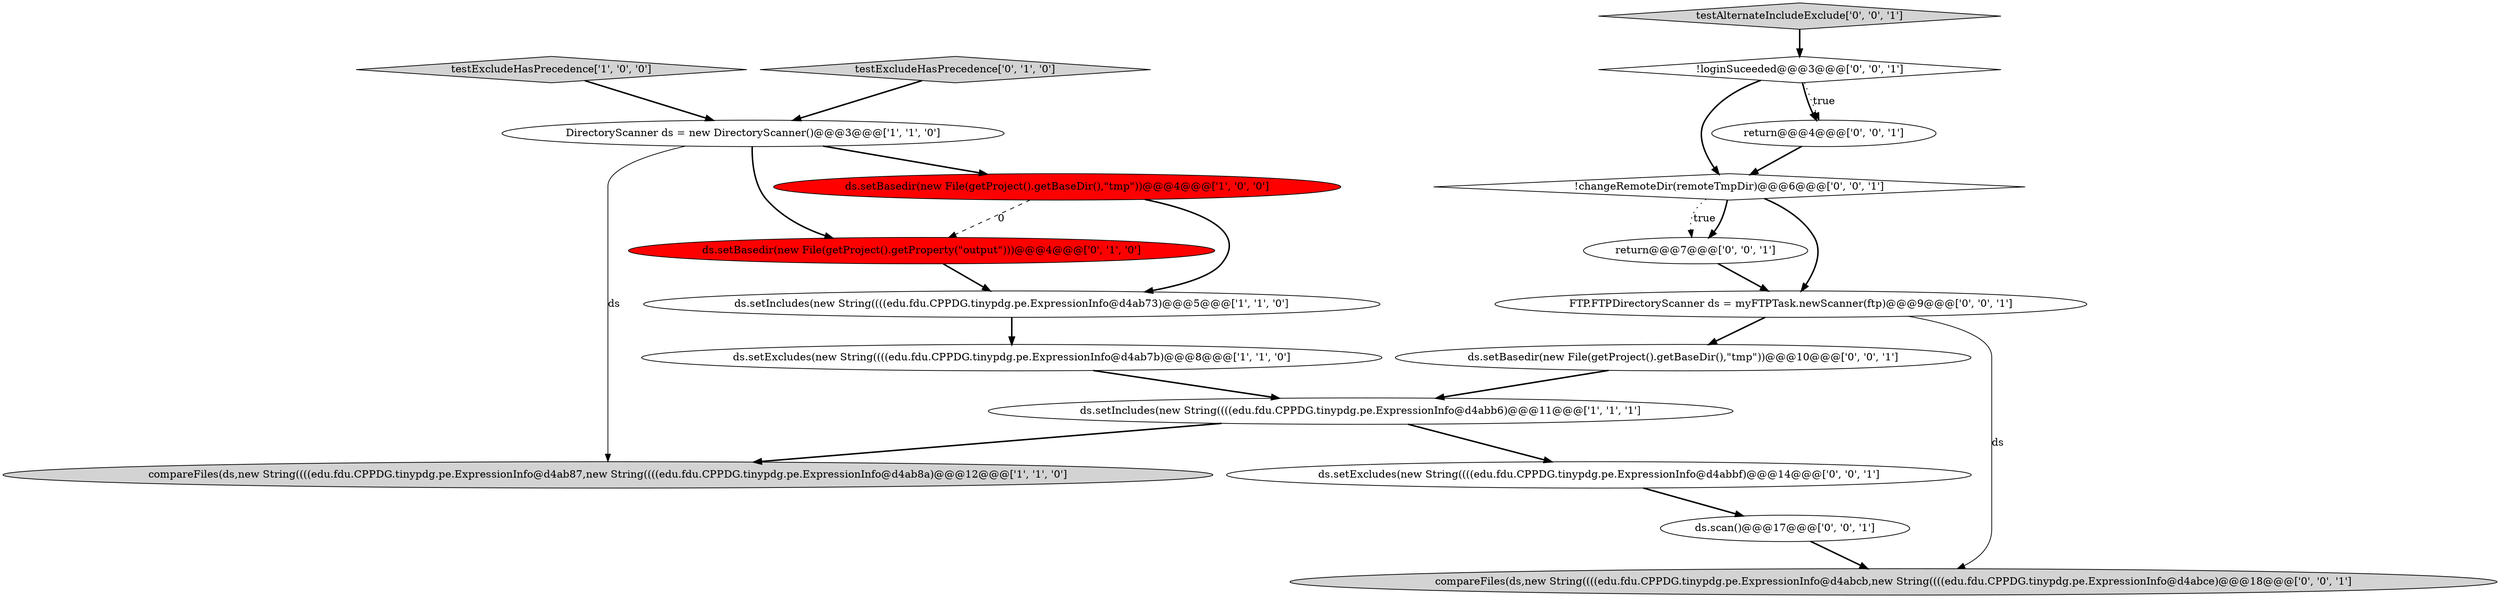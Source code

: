 digraph {
5 [style = filled, label = "ds.setExcludes(new String((((edu.fdu.CPPDG.tinypdg.pe.ExpressionInfo@d4ab7b)@@@8@@@['1', '1', '0']", fillcolor = white, shape = ellipse image = "AAA0AAABBB1BBB"];
6 [style = filled, label = "ds.setIncludes(new String((((edu.fdu.CPPDG.tinypdg.pe.ExpressionInfo@d4ab73)@@@5@@@['1', '1', '0']", fillcolor = white, shape = ellipse image = "AAA0AAABBB1BBB"];
7 [style = filled, label = "ds.setBasedir(new File(getProject().getProperty(\"output\")))@@@4@@@['0', '1', '0']", fillcolor = red, shape = ellipse image = "AAA1AAABBB2BBB"];
13 [style = filled, label = "return@@@7@@@['0', '0', '1']", fillcolor = white, shape = ellipse image = "AAA0AAABBB3BBB"];
4 [style = filled, label = "ds.setIncludes(new String((((edu.fdu.CPPDG.tinypdg.pe.ExpressionInfo@d4abb6)@@@11@@@['1', '1', '1']", fillcolor = white, shape = ellipse image = "AAA0AAABBB1BBB"];
9 [style = filled, label = "testAlternateIncludeExclude['0', '0', '1']", fillcolor = lightgray, shape = diamond image = "AAA0AAABBB3BBB"];
17 [style = filled, label = "compareFiles(ds,new String((((edu.fdu.CPPDG.tinypdg.pe.ExpressionInfo@d4abcb,new String((((edu.fdu.CPPDG.tinypdg.pe.ExpressionInfo@d4abce)@@@18@@@['0', '0', '1']", fillcolor = lightgray, shape = ellipse image = "AAA0AAABBB3BBB"];
8 [style = filled, label = "testExcludeHasPrecedence['0', '1', '0']", fillcolor = lightgray, shape = diamond image = "AAA0AAABBB2BBB"];
3 [style = filled, label = "DirectoryScanner ds = new DirectoryScanner()@@@3@@@['1', '1', '0']", fillcolor = white, shape = ellipse image = "AAA0AAABBB1BBB"];
10 [style = filled, label = "ds.scan()@@@17@@@['0', '0', '1']", fillcolor = white, shape = ellipse image = "AAA0AAABBB3BBB"];
14 [style = filled, label = "FTP.FTPDirectoryScanner ds = myFTPTask.newScanner(ftp)@@@9@@@['0', '0', '1']", fillcolor = white, shape = ellipse image = "AAA0AAABBB3BBB"];
12 [style = filled, label = "!loginSuceeded@@@3@@@['0', '0', '1']", fillcolor = white, shape = diamond image = "AAA0AAABBB3BBB"];
15 [style = filled, label = "ds.setBasedir(new File(getProject().getBaseDir(),\"tmp\"))@@@10@@@['0', '0', '1']", fillcolor = white, shape = ellipse image = "AAA0AAABBB3BBB"];
2 [style = filled, label = "testExcludeHasPrecedence['1', '0', '0']", fillcolor = lightgray, shape = diamond image = "AAA0AAABBB1BBB"];
11 [style = filled, label = "return@@@4@@@['0', '0', '1']", fillcolor = white, shape = ellipse image = "AAA0AAABBB3BBB"];
0 [style = filled, label = "compareFiles(ds,new String((((edu.fdu.CPPDG.tinypdg.pe.ExpressionInfo@d4ab87,new String((((edu.fdu.CPPDG.tinypdg.pe.ExpressionInfo@d4ab8a)@@@12@@@['1', '1', '0']", fillcolor = lightgray, shape = ellipse image = "AAA0AAABBB1BBB"];
16 [style = filled, label = "ds.setExcludes(new String((((edu.fdu.CPPDG.tinypdg.pe.ExpressionInfo@d4abbf)@@@14@@@['0', '0', '1']", fillcolor = white, shape = ellipse image = "AAA0AAABBB3BBB"];
18 [style = filled, label = "!changeRemoteDir(remoteTmpDir)@@@6@@@['0', '0', '1']", fillcolor = white, shape = diamond image = "AAA0AAABBB3BBB"];
1 [style = filled, label = "ds.setBasedir(new File(getProject().getBaseDir(),\"tmp\"))@@@4@@@['1', '0', '0']", fillcolor = red, shape = ellipse image = "AAA1AAABBB1BBB"];
3->1 [style = bold, label=""];
16->10 [style = bold, label=""];
2->3 [style = bold, label=""];
8->3 [style = bold, label=""];
12->11 [style = bold, label=""];
14->17 [style = solid, label="ds"];
10->17 [style = bold, label=""];
3->0 [style = solid, label="ds"];
11->18 [style = bold, label=""];
4->0 [style = bold, label=""];
12->11 [style = dotted, label="true"];
6->5 [style = bold, label=""];
1->6 [style = bold, label=""];
3->7 [style = bold, label=""];
5->4 [style = bold, label=""];
7->6 [style = bold, label=""];
15->4 [style = bold, label=""];
12->18 [style = bold, label=""];
18->13 [style = bold, label=""];
14->15 [style = bold, label=""];
9->12 [style = bold, label=""];
1->7 [style = dashed, label="0"];
13->14 [style = bold, label=""];
18->14 [style = bold, label=""];
4->16 [style = bold, label=""];
18->13 [style = dotted, label="true"];
}
